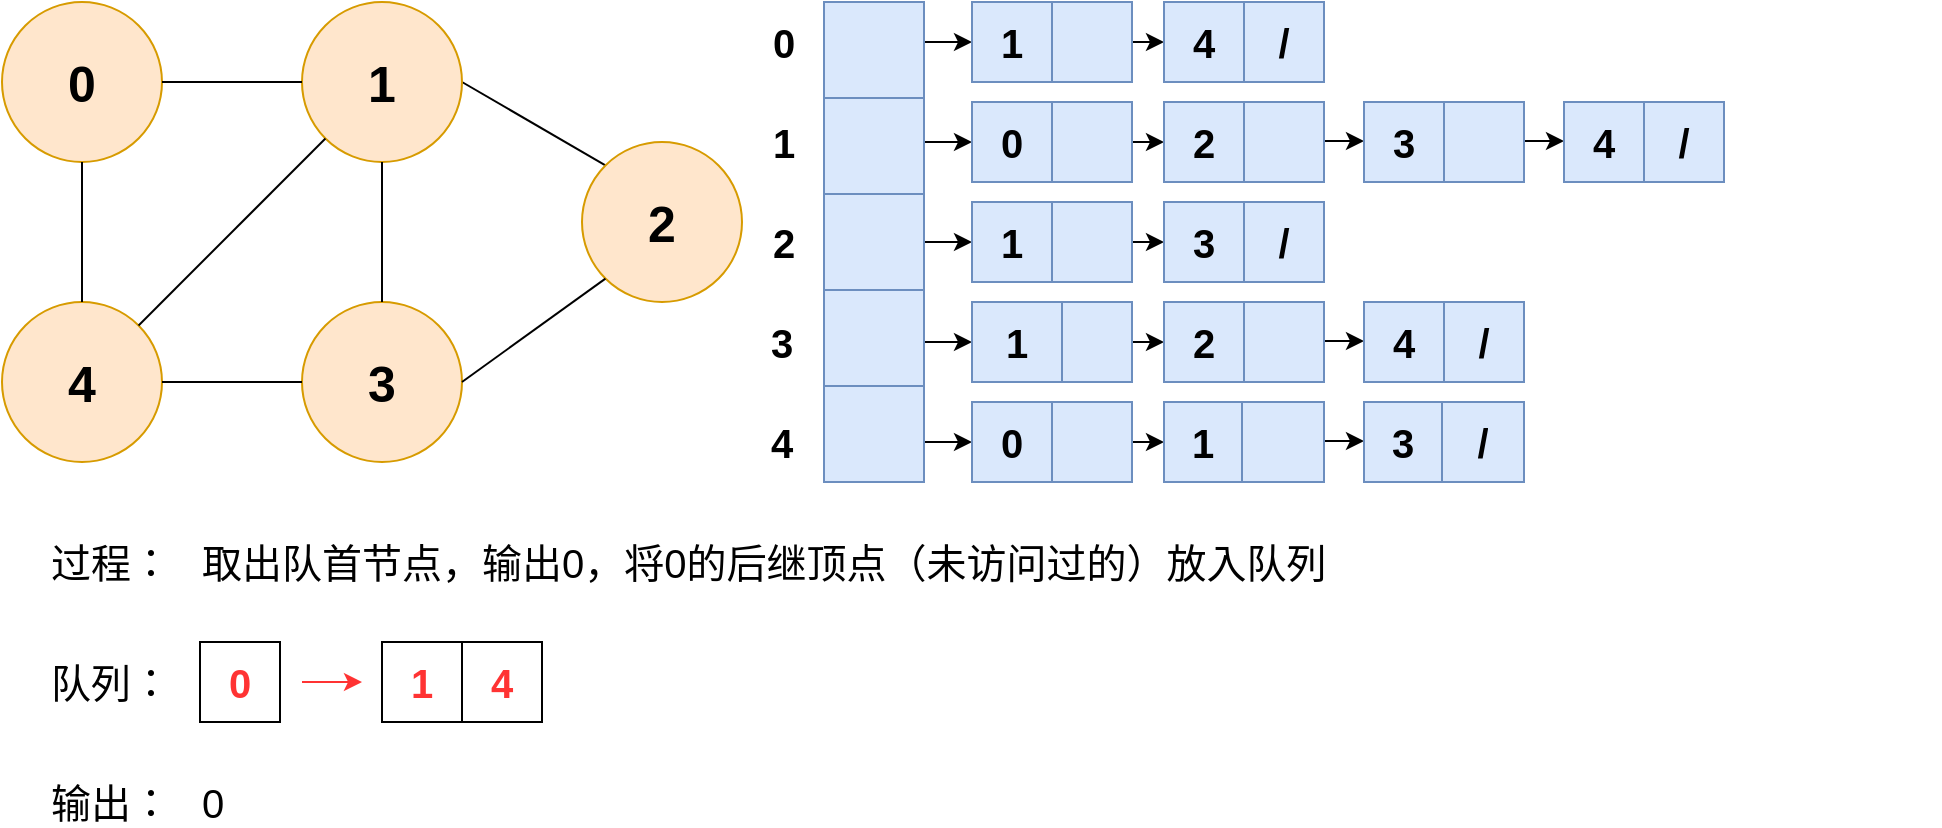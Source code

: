 <mxfile version="13.4.5" type="device"><diagram id="0kJCOVOw4mzpPHpbBMS6" name="Page-1"><mxGraphModel dx="1106" dy="900" grid="1" gridSize="10" guides="1" tooltips="1" connect="1" arrows="1" fold="1" page="1" pageScale="1" pageWidth="827" pageHeight="1169" math="0" shadow="0"><root><mxCell id="0"/><mxCell id="1" parent="0"/><mxCell id="5yJvMw2cuFxw8_A_p19h-1" value="&lt;b style=&quot;font-size: 25px&quot;&gt;0&lt;/b&gt;" style="ellipse;whiteSpace=wrap;html=1;aspect=fixed;fillColor=#ffe6cc;strokeColor=#d79b00;" vertex="1" parent="1"><mxGeometry x="130" y="550" width="80" height="80" as="geometry"/></mxCell><mxCell id="5yJvMw2cuFxw8_A_p19h-2" value="" style="endArrow=none;html=1;entryX=0;entryY=0;entryDx=0;entryDy=0;exitX=1;exitY=0.5;exitDx=0;exitDy=0;" edge="1" parent="1" source="5yJvMw2cuFxw8_A_p19h-6" target="5yJvMw2cuFxw8_A_p19h-3"><mxGeometry width="50" height="50" relative="1" as="geometry"><mxPoint x="409.996" y="530.004" as="sourcePoint"/><mxPoint x="386.564" y="553.436" as="targetPoint"/></mxGeometry></mxCell><mxCell id="5yJvMw2cuFxw8_A_p19h-3" value="&lt;b style=&quot;font-size: 25px&quot;&gt;2&lt;/b&gt;" style="ellipse;whiteSpace=wrap;html=1;aspect=fixed;fillColor=#ffe6cc;strokeColor=#d79b00;" vertex="1" parent="1"><mxGeometry x="420" y="620" width="80" height="80" as="geometry"/></mxCell><mxCell id="5yJvMw2cuFxw8_A_p19h-4" value="&lt;b style=&quot;font-size: 25px&quot;&gt;3&lt;/b&gt;" style="ellipse;whiteSpace=wrap;html=1;aspect=fixed;fillColor=#ffe6cc;strokeColor=#d79b00;" vertex="1" parent="1"><mxGeometry x="280" y="700" width="80" height="80" as="geometry"/></mxCell><mxCell id="5yJvMw2cuFxw8_A_p19h-5" value="&lt;b style=&quot;font-size: 25px&quot;&gt;4&lt;/b&gt;" style="ellipse;whiteSpace=wrap;html=1;aspect=fixed;fillColor=#ffe6cc;strokeColor=#d79b00;" vertex="1" parent="1"><mxGeometry x="130" y="700" width="80" height="80" as="geometry"/></mxCell><mxCell id="5yJvMw2cuFxw8_A_p19h-6" value="&lt;b style=&quot;font-size: 25px&quot;&gt;1&lt;/b&gt;" style="ellipse;whiteSpace=wrap;html=1;aspect=fixed;fillColor=#ffe6cc;strokeColor=#d79b00;" vertex="1" parent="1"><mxGeometry x="280" y="550" width="80" height="80" as="geometry"/></mxCell><mxCell id="5yJvMw2cuFxw8_A_p19h-7" value="" style="endArrow=none;html=1;" edge="1" parent="1" source="5yJvMw2cuFxw8_A_p19h-1" target="5yJvMw2cuFxw8_A_p19h-6"><mxGeometry width="50" height="50" relative="1" as="geometry"><mxPoint x="358.284" y="628.284" as="sourcePoint"/><mxPoint x="451.716" y="651.716" as="targetPoint"/></mxGeometry></mxCell><mxCell id="5yJvMw2cuFxw8_A_p19h-8" value="" style="endArrow=none;html=1;" edge="1" parent="1" source="5yJvMw2cuFxw8_A_p19h-5" target="5yJvMw2cuFxw8_A_p19h-1"><mxGeometry width="50" height="50" relative="1" as="geometry"><mxPoint x="220" y="600" as="sourcePoint"/><mxPoint x="290" y="600" as="targetPoint"/></mxGeometry></mxCell><mxCell id="5yJvMw2cuFxw8_A_p19h-9" value="" style="endArrow=none;html=1;exitX=0;exitY=0.5;exitDx=0;exitDy=0;entryX=1;entryY=0.5;entryDx=0;entryDy=0;" edge="1" parent="1" source="5yJvMw2cuFxw8_A_p19h-4" target="5yJvMw2cuFxw8_A_p19h-5"><mxGeometry width="50" height="50" relative="1" as="geometry"><mxPoint x="180" y="710" as="sourcePoint"/><mxPoint x="180" y="640" as="targetPoint"/></mxGeometry></mxCell><mxCell id="5yJvMw2cuFxw8_A_p19h-10" value="" style="endArrow=none;html=1;exitX=0.5;exitY=1;exitDx=0;exitDy=0;entryX=0.5;entryY=0;entryDx=0;entryDy=0;" edge="1" parent="1" source="5yJvMw2cuFxw8_A_p19h-6" target="5yJvMw2cuFxw8_A_p19h-4"><mxGeometry width="50" height="50" relative="1" as="geometry"><mxPoint x="290" y="750" as="sourcePoint"/><mxPoint x="220" y="750" as="targetPoint"/></mxGeometry></mxCell><mxCell id="5yJvMw2cuFxw8_A_p19h-11" value="" style="endArrow=none;html=1;exitX=0;exitY=1;exitDx=0;exitDy=0;entryX=1;entryY=0.5;entryDx=0;entryDy=0;" edge="1" parent="1" source="5yJvMw2cuFxw8_A_p19h-3" target="5yJvMw2cuFxw8_A_p19h-4"><mxGeometry width="50" height="50" relative="1" as="geometry"><mxPoint x="330" y="640" as="sourcePoint"/><mxPoint x="330" y="710" as="targetPoint"/></mxGeometry></mxCell><mxCell id="5yJvMw2cuFxw8_A_p19h-12" value="" style="endArrow=none;html=1;exitX=0;exitY=1;exitDx=0;exitDy=0;entryX=1;entryY=0;entryDx=0;entryDy=0;" edge="1" parent="1" source="5yJvMw2cuFxw8_A_p19h-6" target="5yJvMw2cuFxw8_A_p19h-5"><mxGeometry width="50" height="50" relative="1" as="geometry"><mxPoint x="330" y="640" as="sourcePoint"/><mxPoint x="330" y="710" as="targetPoint"/></mxGeometry></mxCell><mxCell id="5yJvMw2cuFxw8_A_p19h-13" value="队列：" style="text;html=1;strokeColor=none;fillColor=none;align=center;verticalAlign=middle;whiteSpace=wrap;rounded=0;fontSize=20;" vertex="1" parent="1"><mxGeometry x="150" y="880" width="69" height="20" as="geometry"/></mxCell><mxCell id="5yJvMw2cuFxw8_A_p19h-14" value="&lt;div&gt;&lt;span style=&quot;font-size: 20px&quot;&gt;&lt;b&gt;4&lt;/b&gt;&lt;/span&gt;&lt;/div&gt;" style="text;html=1;strokeColor=none;fillColor=none;align=center;verticalAlign=middle;whiteSpace=wrap;rounded=0;" vertex="1" parent="1"><mxGeometry x="500" y="760" width="40" height="20" as="geometry"/></mxCell><mxCell id="5yJvMw2cuFxw8_A_p19h-15" value="&lt;div&gt;&lt;span style=&quot;font-size: 20px&quot;&gt;&lt;b&gt;3&lt;/b&gt;&lt;/span&gt;&lt;/div&gt;" style="text;html=1;strokeColor=none;fillColor=none;align=center;verticalAlign=middle;whiteSpace=wrap;rounded=0;" vertex="1" parent="1"><mxGeometry x="500" y="710" width="40" height="20" as="geometry"/></mxCell><mxCell id="5yJvMw2cuFxw8_A_p19h-16" value="&lt;div&gt;&lt;span style=&quot;font-size: 20px&quot;&gt;&lt;b&gt;2&lt;/b&gt;&lt;/span&gt;&lt;/div&gt;" style="text;html=1;strokeColor=none;fillColor=none;align=center;verticalAlign=middle;whiteSpace=wrap;rounded=0;" vertex="1" parent="1"><mxGeometry x="501" y="660" width="40" height="20" as="geometry"/></mxCell><mxCell id="5yJvMw2cuFxw8_A_p19h-17" value="&lt;div&gt;&lt;span style=&quot;font-size: 20px&quot;&gt;&lt;b&gt;1&lt;/b&gt;&lt;/span&gt;&lt;/div&gt;" style="text;html=1;strokeColor=none;fillColor=none;align=center;verticalAlign=middle;whiteSpace=wrap;rounded=0;" vertex="1" parent="1"><mxGeometry x="501" y="610" width="40" height="20" as="geometry"/></mxCell><mxCell id="5yJvMw2cuFxw8_A_p19h-18" value="&lt;div&gt;&lt;span style=&quot;font-size: 20px&quot;&gt;&lt;b&gt;0&lt;/b&gt;&lt;/span&gt;&lt;/div&gt;" style="text;html=1;strokeColor=none;fillColor=none;align=center;verticalAlign=middle;whiteSpace=wrap;rounded=0;" vertex="1" parent="1"><mxGeometry x="501" y="560" width="40" height="20" as="geometry"/></mxCell><mxCell id="5yJvMw2cuFxw8_A_p19h-86" style="rounded=0;orthogonalLoop=1;jettySize=auto;html=1;fontSize=20;entryX=0;entryY=0.5;entryDx=0;entryDy=0;" edge="1" parent="1" target="5yJvMw2cuFxw8_A_p19h-40"><mxGeometry relative="1" as="geometry"><mxPoint x="561" y="620" as="sourcePoint"/><mxPoint x="611" y="620" as="targetPoint"/></mxGeometry></mxCell><mxCell id="5yJvMw2cuFxw8_A_p19h-87" style="rounded=0;orthogonalLoop=1;jettySize=auto;html=1;fontSize=20;entryX=0;entryY=0.5;entryDx=0;entryDy=0;fontStyle=1" edge="1" parent="1" target="5yJvMw2cuFxw8_A_p19h-36"><mxGeometry relative="1" as="geometry"><mxPoint x="681" y="620" as="sourcePoint"/><mxPoint x="625" y="630" as="targetPoint"/></mxGeometry></mxCell><mxCell id="5yJvMw2cuFxw8_A_p19h-88" style="rounded=0;orthogonalLoop=1;jettySize=auto;html=1;fontSize=20;entryX=0;entryY=0.5;entryDx=0;entryDy=0;fontStyle=1" edge="1" parent="1"><mxGeometry relative="1" as="geometry"><mxPoint x="781" y="619.5" as="sourcePoint"/><mxPoint x="811" y="619.5" as="targetPoint"/></mxGeometry></mxCell><mxCell id="5yJvMw2cuFxw8_A_p19h-89" style="rounded=0;orthogonalLoop=1;jettySize=auto;html=1;fontSize=20;entryX=0;entryY=0.5;entryDx=0;entryDy=0;fontStyle=1" edge="1" parent="1"><mxGeometry relative="1" as="geometry"><mxPoint x="881" y="619.5" as="sourcePoint"/><mxPoint x="911" y="619.5" as="targetPoint"/></mxGeometry></mxCell><mxCell id="5yJvMw2cuFxw8_A_p19h-90" style="rounded=0;orthogonalLoop=1;jettySize=auto;html=1;fontSize=20;entryX=0;entryY=0.5;entryDx=0;entryDy=0;" edge="1" parent="1" target="5yJvMw2cuFxw8_A_p19h-24"><mxGeometry relative="1" as="geometry"><mxPoint x="561" y="570" as="sourcePoint"/><mxPoint x="611" y="570" as="targetPoint"/></mxGeometry></mxCell><mxCell id="5yJvMw2cuFxw8_A_p19h-91" style="rounded=0;orthogonalLoop=1;jettySize=auto;html=1;fontSize=20;entryX=0;entryY=0.5;entryDx=0;entryDy=0;fontStyle=1" edge="1" parent="1" target="5yJvMw2cuFxw8_A_p19h-20"><mxGeometry relative="1" as="geometry"><mxPoint x="681" y="570" as="sourcePoint"/><mxPoint x="625" y="580" as="targetPoint"/></mxGeometry></mxCell><mxCell id="5yJvMw2cuFxw8_A_p19h-92" style="rounded=0;orthogonalLoop=1;jettySize=auto;html=1;fontSize=20;entryX=0;entryY=0.5;entryDx=0;entryDy=0;" edge="1" parent="1" target="5yJvMw2cuFxw8_A_p19h-48"><mxGeometry relative="1" as="geometry"><mxPoint x="561" y="670" as="sourcePoint"/><mxPoint x="611" y="670" as="targetPoint"/></mxGeometry></mxCell><mxCell id="5yJvMw2cuFxw8_A_p19h-93" style="rounded=0;orthogonalLoop=1;jettySize=auto;html=1;fontSize=20;entryX=0;entryY=0.5;entryDx=0;entryDy=0;fontStyle=1" edge="1" parent="1" target="5yJvMw2cuFxw8_A_p19h-44"><mxGeometry relative="1" as="geometry"><mxPoint x="681" y="670" as="sourcePoint"/><mxPoint x="625" y="680" as="targetPoint"/></mxGeometry></mxCell><mxCell id="5yJvMw2cuFxw8_A_p19h-94" style="rounded=0;orthogonalLoop=1;jettySize=auto;html=1;fontSize=20;entryX=0;entryY=0.5;entryDx=0;entryDy=0;" edge="1" parent="1" target="5yJvMw2cuFxw8_A_p19h-60"><mxGeometry relative="1" as="geometry"><mxPoint x="561" y="720" as="sourcePoint"/><mxPoint x="611" y="720" as="targetPoint"/></mxGeometry></mxCell><mxCell id="5yJvMw2cuFxw8_A_p19h-95" style="rounded=0;orthogonalLoop=1;jettySize=auto;html=1;fontSize=20;entryX=0;entryY=0.5;entryDx=0;entryDy=0;fontStyle=1" edge="1" parent="1" target="5yJvMw2cuFxw8_A_p19h-56"><mxGeometry relative="1" as="geometry"><mxPoint x="681" y="720" as="sourcePoint"/><mxPoint x="625" y="730" as="targetPoint"/></mxGeometry></mxCell><mxCell id="5yJvMw2cuFxw8_A_p19h-96" style="rounded=0;orthogonalLoop=1;jettySize=auto;html=1;fontSize=20;entryX=0;entryY=0.5;entryDx=0;entryDy=0;fontStyle=1" edge="1" parent="1"><mxGeometry relative="1" as="geometry"><mxPoint x="781" y="719.5" as="sourcePoint"/><mxPoint x="811" y="719.5" as="targetPoint"/></mxGeometry></mxCell><mxCell id="5yJvMw2cuFxw8_A_p19h-97" style="rounded=0;orthogonalLoop=1;jettySize=auto;html=1;fontSize=20;entryX=0;entryY=0.5;entryDx=0;entryDy=0;" edge="1" parent="1" target="5yJvMw2cuFxw8_A_p19h-72"><mxGeometry relative="1" as="geometry"><mxPoint x="561" y="770" as="sourcePoint"/><mxPoint x="611" y="770" as="targetPoint"/></mxGeometry></mxCell><mxCell id="5yJvMw2cuFxw8_A_p19h-98" style="rounded=0;orthogonalLoop=1;jettySize=auto;html=1;fontSize=20;entryX=0;entryY=0.5;entryDx=0;entryDy=0;fontStyle=1" edge="1" parent="1" target="5yJvMw2cuFxw8_A_p19h-68"><mxGeometry relative="1" as="geometry"><mxPoint x="681" y="770" as="sourcePoint"/><mxPoint x="625" y="780" as="targetPoint"/></mxGeometry></mxCell><mxCell id="5yJvMw2cuFxw8_A_p19h-99" style="rounded=0;orthogonalLoop=1;jettySize=auto;html=1;fontSize=20;entryX=0;entryY=0.5;entryDx=0;entryDy=0;fontStyle=1" edge="1" parent="1"><mxGeometry relative="1" as="geometry"><mxPoint x="781" y="769.5" as="sourcePoint"/><mxPoint x="811" y="769.5" as="targetPoint"/></mxGeometry></mxCell><mxCell id="5yJvMw2cuFxw8_A_p19h-100" value="输出：" style="text;html=1;strokeColor=none;fillColor=none;align=center;verticalAlign=middle;whiteSpace=wrap;rounded=0;fontSize=20;" vertex="1" parent="1"><mxGeometry x="150" y="940" width="69" height="20" as="geometry"/></mxCell><mxCell id="5yJvMw2cuFxw8_A_p19h-101" value="过程：" style="text;html=1;strokeColor=none;fillColor=none;align=center;verticalAlign=middle;whiteSpace=wrap;rounded=0;fontSize=20;" vertex="1" parent="1"><mxGeometry x="150" y="820" width="69" height="20" as="geometry"/></mxCell><mxCell id="5yJvMw2cuFxw8_A_p19h-102" value="取出队首节点，输出0，将0的后继顶点（未访问过的）放入队列" style="text;html=1;strokeColor=none;fillColor=none;align=left;verticalAlign=middle;whiteSpace=wrap;rounded=0;fontSize=20;" vertex="1" parent="1"><mxGeometry x="228" y="815" width="871" height="30" as="geometry"/></mxCell><mxCell id="5yJvMw2cuFxw8_A_p19h-110" style="edgeStyle=orthogonalEdgeStyle;curved=1;rounded=0;orthogonalLoop=1;jettySize=auto;html=1;strokeColor=#FF3333;" edge="1" parent="1"><mxGeometry relative="1" as="geometry"><mxPoint x="280" y="890" as="sourcePoint"/><mxPoint x="310" y="890" as="targetPoint"/></mxGeometry></mxCell><mxCell id="5yJvMw2cuFxw8_A_p19h-111" value="0" style="text;html=1;strokeColor=none;fillColor=none;align=left;verticalAlign=middle;whiteSpace=wrap;rounded=0;fontSize=20;" vertex="1" parent="1"><mxGeometry x="228" y="940" width="511" height="20" as="geometry"/></mxCell><mxCell id="5yJvMw2cuFxw8_A_p19h-19" value="" style="shape=table;html=1;whiteSpace=wrap;startSize=0;container=1;collapsible=0;childLayout=tableLayout;fontSize=20;fontStyle=1;fillColor=#dae8fc;strokeColor=#6c8ebf;" vertex="1" parent="1"><mxGeometry x="711" y="550" width="80" height="40" as="geometry"/></mxCell><mxCell id="5yJvMw2cuFxw8_A_p19h-20" value="" style="shape=partialRectangle;html=1;whiteSpace=wrap;collapsible=0;dropTarget=0;pointerEvents=0;fillColor=none;top=0;left=0;bottom=0;right=0;points=[[0,0.5],[1,0.5]];portConstraint=eastwest;fontSize=20;fontStyle=1" vertex="1" parent="5yJvMw2cuFxw8_A_p19h-19"><mxGeometry width="80" height="40" as="geometry"/></mxCell><mxCell id="5yJvMw2cuFxw8_A_p19h-21" value="4" style="shape=partialRectangle;html=1;whiteSpace=wrap;connectable=0;overflow=hidden;fillColor=none;top=0;left=0;bottom=0;right=0;fontSize=20;fontStyle=1" vertex="1" parent="5yJvMw2cuFxw8_A_p19h-20"><mxGeometry width="40" height="40" as="geometry"/></mxCell><mxCell id="5yJvMw2cuFxw8_A_p19h-22" value="/" style="shape=partialRectangle;html=1;whiteSpace=wrap;connectable=0;overflow=hidden;fillColor=none;top=0;left=0;bottom=0;right=0;fontSize=20;fontStyle=1" vertex="1" parent="5yJvMw2cuFxw8_A_p19h-20"><mxGeometry x="40" width="40" height="40" as="geometry"/></mxCell><mxCell id="5yJvMw2cuFxw8_A_p19h-23" value="" style="shape=table;html=1;whiteSpace=wrap;startSize=0;container=1;collapsible=0;childLayout=tableLayout;fontSize=20;fontStyle=1;fillColor=#dae8fc;strokeColor=#6c8ebf;" vertex="1" parent="1"><mxGeometry x="615" y="550" width="80" height="40" as="geometry"/></mxCell><mxCell id="5yJvMw2cuFxw8_A_p19h-24" value="" style="shape=partialRectangle;html=1;whiteSpace=wrap;collapsible=0;dropTarget=0;pointerEvents=0;fillColor=none;top=0;left=0;bottom=0;right=0;points=[[0,0.5],[1,0.5]];portConstraint=eastwest;fontSize=20;fontStyle=1" vertex="1" parent="5yJvMw2cuFxw8_A_p19h-23"><mxGeometry width="80" height="40" as="geometry"/></mxCell><mxCell id="5yJvMw2cuFxw8_A_p19h-25" value="1" style="shape=partialRectangle;html=1;whiteSpace=wrap;connectable=0;overflow=hidden;fillColor=none;top=0;left=0;bottom=0;right=0;fontSize=20;fontStyle=1" vertex="1" parent="5yJvMw2cuFxw8_A_p19h-24"><mxGeometry width="40" height="40" as="geometry"/></mxCell><mxCell id="5yJvMw2cuFxw8_A_p19h-26" value="" style="shape=partialRectangle;html=1;whiteSpace=wrap;connectable=0;overflow=hidden;fillColor=none;top=0;left=0;bottom=0;right=0;fontSize=20;fontStyle=1" vertex="1" parent="5yJvMw2cuFxw8_A_p19h-24"><mxGeometry x="40" width="40" height="40" as="geometry"/></mxCell><mxCell id="5yJvMw2cuFxw8_A_p19h-27" value="" style="shape=table;html=1;whiteSpace=wrap;startSize=0;container=1;collapsible=0;childLayout=tableLayout;fontSize=20;fontStyle=1;fillColor=#dae8fc;strokeColor=#6c8ebf;" vertex="1" parent="1"><mxGeometry x="911" y="600" width="80" height="40" as="geometry"/></mxCell><mxCell id="5yJvMw2cuFxw8_A_p19h-28" value="" style="shape=partialRectangle;html=1;whiteSpace=wrap;collapsible=0;dropTarget=0;pointerEvents=0;fillColor=none;top=0;left=0;bottom=0;right=0;points=[[0,0.5],[1,0.5]];portConstraint=eastwest;fontSize=20;fontStyle=1" vertex="1" parent="5yJvMw2cuFxw8_A_p19h-27"><mxGeometry width="80" height="40" as="geometry"/></mxCell><mxCell id="5yJvMw2cuFxw8_A_p19h-29" value="4" style="shape=partialRectangle;html=1;whiteSpace=wrap;connectable=0;overflow=hidden;fillColor=none;top=0;left=0;bottom=0;right=0;fontSize=20;fontStyle=1" vertex="1" parent="5yJvMw2cuFxw8_A_p19h-28"><mxGeometry width="40" height="40" as="geometry"/></mxCell><mxCell id="5yJvMw2cuFxw8_A_p19h-30" value="/" style="shape=partialRectangle;html=1;whiteSpace=wrap;connectable=0;overflow=hidden;fillColor=none;top=0;left=0;bottom=0;right=0;fontSize=20;fontStyle=1" vertex="1" parent="5yJvMw2cuFxw8_A_p19h-28"><mxGeometry x="40" width="40" height="40" as="geometry"/></mxCell><mxCell id="5yJvMw2cuFxw8_A_p19h-31" value="" style="shape=table;html=1;whiteSpace=wrap;startSize=0;container=1;collapsible=0;childLayout=tableLayout;fontSize=20;fontStyle=1;fillColor=#dae8fc;strokeColor=#6c8ebf;" vertex="1" parent="1"><mxGeometry x="811" y="600" width="80" height="40" as="geometry"/></mxCell><mxCell id="5yJvMw2cuFxw8_A_p19h-32" value="" style="shape=partialRectangle;html=1;whiteSpace=wrap;collapsible=0;dropTarget=0;pointerEvents=0;fillColor=none;top=0;left=0;bottom=0;right=0;points=[[0,0.5],[1,0.5]];portConstraint=eastwest;fontSize=20;fontStyle=1" vertex="1" parent="5yJvMw2cuFxw8_A_p19h-31"><mxGeometry width="80" height="40" as="geometry"/></mxCell><mxCell id="5yJvMw2cuFxw8_A_p19h-33" value="3" style="shape=partialRectangle;html=1;whiteSpace=wrap;connectable=0;overflow=hidden;fillColor=none;top=0;left=0;bottom=0;right=0;fontSize=20;fontStyle=1" vertex="1" parent="5yJvMw2cuFxw8_A_p19h-32"><mxGeometry width="40" height="40" as="geometry"/></mxCell><mxCell id="5yJvMw2cuFxw8_A_p19h-34" value="" style="shape=partialRectangle;html=1;whiteSpace=wrap;connectable=0;overflow=hidden;fillColor=none;top=0;left=0;bottom=0;right=0;fontSize=20;fontStyle=1" vertex="1" parent="5yJvMw2cuFxw8_A_p19h-32"><mxGeometry x="40" width="40" height="40" as="geometry"/></mxCell><mxCell id="5yJvMw2cuFxw8_A_p19h-35" value="" style="shape=table;html=1;whiteSpace=wrap;startSize=0;container=1;collapsible=0;childLayout=tableLayout;fontSize=20;fontStyle=1;fillColor=#dae8fc;strokeColor=#6c8ebf;" vertex="1" parent="1"><mxGeometry x="711" y="600" width="80" height="40" as="geometry"/></mxCell><mxCell id="5yJvMw2cuFxw8_A_p19h-36" value="" style="shape=partialRectangle;html=1;whiteSpace=wrap;collapsible=0;dropTarget=0;pointerEvents=0;fillColor=none;top=0;left=0;bottom=0;right=0;points=[[0,0.5],[1,0.5]];portConstraint=eastwest;fontSize=20;fontStyle=1" vertex="1" parent="5yJvMw2cuFxw8_A_p19h-35"><mxGeometry width="80" height="40" as="geometry"/></mxCell><mxCell id="5yJvMw2cuFxw8_A_p19h-37" value="2" style="shape=partialRectangle;html=1;whiteSpace=wrap;connectable=0;overflow=hidden;fillColor=none;top=0;left=0;bottom=0;right=0;fontSize=20;fontStyle=1" vertex="1" parent="5yJvMw2cuFxw8_A_p19h-36"><mxGeometry width="40" height="40" as="geometry"/></mxCell><mxCell id="5yJvMw2cuFxw8_A_p19h-38" value="" style="shape=partialRectangle;html=1;whiteSpace=wrap;connectable=0;overflow=hidden;fillColor=none;top=0;left=0;bottom=0;right=0;fontSize=20;fontStyle=1" vertex="1" parent="5yJvMw2cuFxw8_A_p19h-36"><mxGeometry x="40" width="40" height="40" as="geometry"/></mxCell><mxCell id="5yJvMw2cuFxw8_A_p19h-39" value="" style="shape=table;html=1;whiteSpace=wrap;startSize=0;container=1;collapsible=0;childLayout=tableLayout;fontSize=20;fontStyle=1;fillColor=#dae8fc;strokeColor=#6c8ebf;" vertex="1" parent="1"><mxGeometry x="615" y="600" width="80" height="40" as="geometry"/></mxCell><mxCell id="5yJvMw2cuFxw8_A_p19h-40" value="" style="shape=partialRectangle;html=1;whiteSpace=wrap;collapsible=0;dropTarget=0;pointerEvents=0;fillColor=none;top=0;left=0;bottom=0;right=0;points=[[0,0.5],[1,0.5]];portConstraint=eastwest;fontSize=20;fontStyle=1" vertex="1" parent="5yJvMw2cuFxw8_A_p19h-39"><mxGeometry width="80" height="40" as="geometry"/></mxCell><mxCell id="5yJvMw2cuFxw8_A_p19h-41" value="0" style="shape=partialRectangle;html=1;whiteSpace=wrap;connectable=0;overflow=hidden;fillColor=none;top=0;left=0;bottom=0;right=0;fontSize=20;fontStyle=1" vertex="1" parent="5yJvMw2cuFxw8_A_p19h-40"><mxGeometry width="40" height="40" as="geometry"/></mxCell><mxCell id="5yJvMw2cuFxw8_A_p19h-42" value="" style="shape=partialRectangle;html=1;whiteSpace=wrap;connectable=0;overflow=hidden;fillColor=none;top=0;left=0;bottom=0;right=0;fontSize=20;fontStyle=1" vertex="1" parent="5yJvMw2cuFxw8_A_p19h-40"><mxGeometry x="40" width="40" height="40" as="geometry"/></mxCell><mxCell id="5yJvMw2cuFxw8_A_p19h-43" value="" style="shape=table;html=1;whiteSpace=wrap;startSize=0;container=1;collapsible=0;childLayout=tableLayout;fontSize=20;fontStyle=1;fillColor=#dae8fc;strokeColor=#6c8ebf;" vertex="1" parent="1"><mxGeometry x="711" y="650" width="80" height="40" as="geometry"/></mxCell><mxCell id="5yJvMw2cuFxw8_A_p19h-44" value="" style="shape=partialRectangle;html=1;whiteSpace=wrap;collapsible=0;dropTarget=0;pointerEvents=0;fillColor=none;top=0;left=0;bottom=0;right=0;points=[[0,0.5],[1,0.5]];portConstraint=eastwest;fontSize=20;fontStyle=1" vertex="1" parent="5yJvMw2cuFxw8_A_p19h-43"><mxGeometry width="80" height="40" as="geometry"/></mxCell><mxCell id="5yJvMw2cuFxw8_A_p19h-45" value="3" style="shape=partialRectangle;html=1;whiteSpace=wrap;connectable=0;overflow=hidden;fillColor=none;top=0;left=0;bottom=0;right=0;fontSize=20;fontStyle=1" vertex="1" parent="5yJvMw2cuFxw8_A_p19h-44"><mxGeometry width="40" height="40" as="geometry"/></mxCell><mxCell id="5yJvMw2cuFxw8_A_p19h-46" value="/" style="shape=partialRectangle;html=1;whiteSpace=wrap;connectable=0;overflow=hidden;fillColor=none;top=0;left=0;bottom=0;right=0;fontSize=20;fontStyle=1" vertex="1" parent="5yJvMw2cuFxw8_A_p19h-44"><mxGeometry x="40" width="40" height="40" as="geometry"/></mxCell><mxCell id="5yJvMw2cuFxw8_A_p19h-47" value="" style="shape=table;html=1;whiteSpace=wrap;startSize=0;container=1;collapsible=0;childLayout=tableLayout;fontSize=20;fontStyle=1;fillColor=#dae8fc;strokeColor=#6c8ebf;" vertex="1" parent="1"><mxGeometry x="615" y="650" width="80" height="40" as="geometry"/></mxCell><mxCell id="5yJvMw2cuFxw8_A_p19h-48" value="" style="shape=partialRectangle;html=1;whiteSpace=wrap;collapsible=0;dropTarget=0;pointerEvents=0;fillColor=none;top=0;left=0;bottom=0;right=0;points=[[0,0.5],[1,0.5]];portConstraint=eastwest;fontSize=20;fontStyle=1" vertex="1" parent="5yJvMw2cuFxw8_A_p19h-47"><mxGeometry width="80" height="40" as="geometry"/></mxCell><mxCell id="5yJvMw2cuFxw8_A_p19h-49" value="1" style="shape=partialRectangle;html=1;whiteSpace=wrap;connectable=0;overflow=hidden;fillColor=none;top=0;left=0;bottom=0;right=0;fontSize=20;fontStyle=1" vertex="1" parent="5yJvMw2cuFxw8_A_p19h-48"><mxGeometry width="40" height="40" as="geometry"/></mxCell><mxCell id="5yJvMw2cuFxw8_A_p19h-50" value="" style="shape=partialRectangle;html=1;whiteSpace=wrap;connectable=0;overflow=hidden;fillColor=none;top=0;left=0;bottom=0;right=0;fontSize=20;fontStyle=1" vertex="1" parent="5yJvMw2cuFxw8_A_p19h-48"><mxGeometry x="40" width="40" height="40" as="geometry"/></mxCell><mxCell id="5yJvMw2cuFxw8_A_p19h-51" value="" style="shape=table;html=1;whiteSpace=wrap;startSize=0;container=1;collapsible=0;childLayout=tableLayout;fontSize=20;fontStyle=1;fillColor=#dae8fc;strokeColor=#6c8ebf;" vertex="1" parent="1"><mxGeometry x="811" y="700" width="80" height="40" as="geometry"/></mxCell><mxCell id="5yJvMw2cuFxw8_A_p19h-52" value="" style="shape=partialRectangle;html=1;whiteSpace=wrap;collapsible=0;dropTarget=0;pointerEvents=0;fillColor=none;top=0;left=0;bottom=0;right=0;points=[[0,0.5],[1,0.5]];portConstraint=eastwest;fontSize=20;fontStyle=1" vertex="1" parent="5yJvMw2cuFxw8_A_p19h-51"><mxGeometry width="80" height="40" as="geometry"/></mxCell><mxCell id="5yJvMw2cuFxw8_A_p19h-53" value="4" style="shape=partialRectangle;html=1;whiteSpace=wrap;connectable=0;overflow=hidden;fillColor=none;top=0;left=0;bottom=0;right=0;fontSize=20;fontStyle=1" vertex="1" parent="5yJvMw2cuFxw8_A_p19h-52"><mxGeometry width="40" height="40" as="geometry"/></mxCell><mxCell id="5yJvMw2cuFxw8_A_p19h-54" value="/" style="shape=partialRectangle;html=1;whiteSpace=wrap;connectable=0;overflow=hidden;fillColor=none;top=0;left=0;bottom=0;right=0;fontSize=20;fontStyle=1" vertex="1" parent="5yJvMw2cuFxw8_A_p19h-52"><mxGeometry x="40" width="40" height="40" as="geometry"/></mxCell><mxCell id="5yJvMw2cuFxw8_A_p19h-55" value="" style="shape=table;html=1;whiteSpace=wrap;startSize=0;container=1;collapsible=0;childLayout=tableLayout;fontSize=20;fontStyle=1;fillColor=#dae8fc;strokeColor=#6c8ebf;" vertex="1" parent="1"><mxGeometry x="711" y="700" width="80" height="40" as="geometry"/></mxCell><mxCell id="5yJvMw2cuFxw8_A_p19h-56" value="" style="shape=partialRectangle;html=1;whiteSpace=wrap;collapsible=0;dropTarget=0;pointerEvents=0;fillColor=none;top=0;left=0;bottom=0;right=0;points=[[0,0.5],[1,0.5]];portConstraint=eastwest;fontSize=20;fontStyle=1" vertex="1" parent="5yJvMw2cuFxw8_A_p19h-55"><mxGeometry width="80" height="40" as="geometry"/></mxCell><mxCell id="5yJvMw2cuFxw8_A_p19h-57" value="2" style="shape=partialRectangle;html=1;whiteSpace=wrap;connectable=0;overflow=hidden;fillColor=none;top=0;left=0;bottom=0;right=0;fontSize=20;fontStyle=1" vertex="1" parent="5yJvMw2cuFxw8_A_p19h-56"><mxGeometry width="40" height="40" as="geometry"/></mxCell><mxCell id="5yJvMw2cuFxw8_A_p19h-58" value="" style="shape=partialRectangle;html=1;whiteSpace=wrap;connectable=0;overflow=hidden;fillColor=none;top=0;left=0;bottom=0;right=0;fontSize=20;fontStyle=1" vertex="1" parent="5yJvMw2cuFxw8_A_p19h-56"><mxGeometry x="40" width="40" height="40" as="geometry"/></mxCell><mxCell id="5yJvMw2cuFxw8_A_p19h-59" value="" style="shape=table;html=1;whiteSpace=wrap;startSize=0;container=1;collapsible=0;childLayout=tableLayout;fontSize=20;fontStyle=1;fillColor=#dae8fc;strokeColor=#6c8ebf;" vertex="1" parent="1"><mxGeometry x="615" y="700" width="80" height="40" as="geometry"/></mxCell><mxCell id="5yJvMw2cuFxw8_A_p19h-60" value="" style="shape=partialRectangle;html=1;whiteSpace=wrap;collapsible=0;dropTarget=0;pointerEvents=0;fillColor=none;top=0;left=0;bottom=0;right=0;points=[[0,0.5],[1,0.5]];portConstraint=eastwest;fontSize=20;fontStyle=1" vertex="1" parent="5yJvMw2cuFxw8_A_p19h-59"><mxGeometry width="80" height="40" as="geometry"/></mxCell><mxCell id="5yJvMw2cuFxw8_A_p19h-61" value="1" style="shape=partialRectangle;html=1;whiteSpace=wrap;connectable=0;overflow=hidden;fillColor=none;top=0;left=0;bottom=0;right=0;fontSize=20;fontStyle=1" vertex="1" parent="5yJvMw2cuFxw8_A_p19h-60"><mxGeometry width="45" height="40" as="geometry"/></mxCell><mxCell id="5yJvMw2cuFxw8_A_p19h-62" value="" style="shape=partialRectangle;html=1;whiteSpace=wrap;connectable=0;overflow=hidden;fillColor=none;top=0;left=0;bottom=0;right=0;fontSize=20;fontStyle=1" vertex="1" parent="5yJvMw2cuFxw8_A_p19h-60"><mxGeometry x="45" width="35" height="40" as="geometry"/></mxCell><mxCell id="5yJvMw2cuFxw8_A_p19h-63" value="" style="shape=table;html=1;whiteSpace=wrap;startSize=0;container=1;collapsible=0;childLayout=tableLayout;fontSize=20;fontStyle=1;fillColor=#dae8fc;strokeColor=#6c8ebf;" vertex="1" parent="1"><mxGeometry x="811" y="750" width="80" height="40" as="geometry"/></mxCell><mxCell id="5yJvMw2cuFxw8_A_p19h-64" value="" style="shape=partialRectangle;html=1;whiteSpace=wrap;collapsible=0;dropTarget=0;pointerEvents=0;fillColor=none;top=0;left=0;bottom=0;right=0;points=[[0,0.5],[1,0.5]];portConstraint=eastwest;fontSize=20;fontStyle=1" vertex="1" parent="5yJvMw2cuFxw8_A_p19h-63"><mxGeometry width="80" height="40" as="geometry"/></mxCell><mxCell id="5yJvMw2cuFxw8_A_p19h-65" value="3" style="shape=partialRectangle;html=1;whiteSpace=wrap;connectable=0;overflow=hidden;fillColor=none;top=0;left=0;bottom=0;right=0;fontSize=20;fontStyle=1" vertex="1" parent="5yJvMw2cuFxw8_A_p19h-64"><mxGeometry width="39" height="40" as="geometry"/></mxCell><mxCell id="5yJvMw2cuFxw8_A_p19h-66" value="/" style="shape=partialRectangle;html=1;whiteSpace=wrap;connectable=0;overflow=hidden;fillColor=none;top=0;left=0;bottom=0;right=0;fontSize=20;fontStyle=1" vertex="1" parent="5yJvMw2cuFxw8_A_p19h-64"><mxGeometry x="39" width="41" height="40" as="geometry"/></mxCell><mxCell id="5yJvMw2cuFxw8_A_p19h-67" value="" style="shape=table;html=1;whiteSpace=wrap;startSize=0;container=1;collapsible=0;childLayout=tableLayout;fontSize=20;fontStyle=1;fillColor=#dae8fc;strokeColor=#6c8ebf;" vertex="1" parent="1"><mxGeometry x="711" y="750" width="80" height="40" as="geometry"/></mxCell><mxCell id="5yJvMw2cuFxw8_A_p19h-68" value="" style="shape=partialRectangle;html=1;whiteSpace=wrap;collapsible=0;dropTarget=0;pointerEvents=0;fillColor=none;top=0;left=0;bottom=0;right=0;points=[[0,0.5],[1,0.5]];portConstraint=eastwest;fontSize=20;fontStyle=1" vertex="1" parent="5yJvMw2cuFxw8_A_p19h-67"><mxGeometry width="80" height="40" as="geometry"/></mxCell><mxCell id="5yJvMw2cuFxw8_A_p19h-69" value="1" style="shape=partialRectangle;html=1;whiteSpace=wrap;connectable=0;overflow=hidden;fillColor=none;top=0;left=0;bottom=0;right=0;fontSize=20;fontStyle=1" vertex="1" parent="5yJvMw2cuFxw8_A_p19h-68"><mxGeometry width="39" height="40" as="geometry"/></mxCell><mxCell id="5yJvMw2cuFxw8_A_p19h-70" value="" style="shape=partialRectangle;html=1;whiteSpace=wrap;connectable=0;overflow=hidden;fillColor=none;top=0;left=0;bottom=0;right=0;fontSize=20;fontStyle=1" vertex="1" parent="5yJvMw2cuFxw8_A_p19h-68"><mxGeometry x="39" width="41" height="40" as="geometry"/></mxCell><mxCell id="5yJvMw2cuFxw8_A_p19h-71" value="" style="shape=table;html=1;whiteSpace=wrap;startSize=0;container=1;collapsible=0;childLayout=tableLayout;fontSize=20;fontStyle=1;fillColor=#dae8fc;strokeColor=#6c8ebf;" vertex="1" parent="1"><mxGeometry x="615" y="750" width="80" height="40" as="geometry"/></mxCell><mxCell id="5yJvMw2cuFxw8_A_p19h-72" value="" style="shape=partialRectangle;html=1;whiteSpace=wrap;collapsible=0;dropTarget=0;pointerEvents=0;fillColor=none;top=0;left=0;bottom=0;right=0;points=[[0,0.5],[1,0.5]];portConstraint=eastwest;fontSize=20;fontStyle=1" vertex="1" parent="5yJvMw2cuFxw8_A_p19h-71"><mxGeometry width="80" height="40" as="geometry"/></mxCell><mxCell id="5yJvMw2cuFxw8_A_p19h-73" value="0" style="shape=partialRectangle;html=1;whiteSpace=wrap;connectable=0;overflow=hidden;fillColor=none;top=0;left=0;bottom=0;right=0;fontSize=20;fontStyle=1" vertex="1" parent="5yJvMw2cuFxw8_A_p19h-72"><mxGeometry width="40" height="40" as="geometry"/></mxCell><mxCell id="5yJvMw2cuFxw8_A_p19h-74" value="" style="shape=partialRectangle;html=1;whiteSpace=wrap;connectable=0;overflow=hidden;fillColor=none;top=0;left=0;bottom=0;right=0;fontSize=20;fontStyle=1" vertex="1" parent="5yJvMw2cuFxw8_A_p19h-72"><mxGeometry x="40" width="40" height="40" as="geometry"/></mxCell><mxCell id="5yJvMw2cuFxw8_A_p19h-75" value="" style="shape=table;html=1;whiteSpace=wrap;startSize=0;container=1;collapsible=0;childLayout=tableLayout;fillColor=#dae8fc;strokeColor=#6c8ebf;" vertex="1" parent="1"><mxGeometry x="541" y="550" width="50" height="240" as="geometry"/></mxCell><mxCell id="5yJvMw2cuFxw8_A_p19h-76" value="" style="shape=partialRectangle;html=1;whiteSpace=wrap;collapsible=0;dropTarget=0;pointerEvents=0;fillColor=none;top=0;left=0;bottom=0;right=0;points=[[0,0.5],[1,0.5]];portConstraint=eastwest;" vertex="1" parent="5yJvMw2cuFxw8_A_p19h-75"><mxGeometry width="50" height="48" as="geometry"/></mxCell><mxCell id="5yJvMw2cuFxw8_A_p19h-77" value="" style="shape=partialRectangle;html=1;whiteSpace=wrap;connectable=0;overflow=hidden;fillColor=none;top=0;left=0;bottom=0;right=0;" vertex="1" parent="5yJvMw2cuFxw8_A_p19h-76"><mxGeometry width="50" height="48" as="geometry"/></mxCell><mxCell id="5yJvMw2cuFxw8_A_p19h-78" value="" style="shape=partialRectangle;html=1;whiteSpace=wrap;collapsible=0;dropTarget=0;pointerEvents=0;fillColor=none;top=0;left=0;bottom=0;right=0;points=[[0,0.5],[1,0.5]];portConstraint=eastwest;" vertex="1" parent="5yJvMw2cuFxw8_A_p19h-75"><mxGeometry y="48" width="50" height="48" as="geometry"/></mxCell><mxCell id="5yJvMw2cuFxw8_A_p19h-79" value="" style="shape=partialRectangle;html=1;whiteSpace=wrap;connectable=0;overflow=hidden;fillColor=none;top=0;left=0;bottom=0;right=0;" vertex="1" parent="5yJvMw2cuFxw8_A_p19h-78"><mxGeometry width="50" height="48" as="geometry"/></mxCell><mxCell id="5yJvMw2cuFxw8_A_p19h-80" value="" style="shape=partialRectangle;html=1;whiteSpace=wrap;collapsible=0;dropTarget=0;pointerEvents=0;fillColor=none;top=0;left=0;bottom=0;right=0;points=[[0,0.5],[1,0.5]];portConstraint=eastwest;" vertex="1" parent="5yJvMw2cuFxw8_A_p19h-75"><mxGeometry y="96" width="50" height="48" as="geometry"/></mxCell><mxCell id="5yJvMw2cuFxw8_A_p19h-81" value="" style="shape=partialRectangle;html=1;whiteSpace=wrap;connectable=0;overflow=hidden;fillColor=none;top=0;left=0;bottom=0;right=0;" vertex="1" parent="5yJvMw2cuFxw8_A_p19h-80"><mxGeometry width="50" height="48" as="geometry"/></mxCell><mxCell id="5yJvMw2cuFxw8_A_p19h-82" value="" style="shape=partialRectangle;html=1;whiteSpace=wrap;collapsible=0;dropTarget=0;pointerEvents=0;fillColor=none;top=0;left=0;bottom=0;right=0;points=[[0,0.5],[1,0.5]];portConstraint=eastwest;" vertex="1" parent="5yJvMw2cuFxw8_A_p19h-75"><mxGeometry y="144" width="50" height="48" as="geometry"/></mxCell><mxCell id="5yJvMw2cuFxw8_A_p19h-83" value="" style="shape=partialRectangle;html=1;whiteSpace=wrap;connectable=0;overflow=hidden;fillColor=none;top=0;left=0;bottom=0;right=0;" vertex="1" parent="5yJvMw2cuFxw8_A_p19h-82"><mxGeometry width="50" height="48" as="geometry"/></mxCell><mxCell id="5yJvMw2cuFxw8_A_p19h-84" value="" style="shape=partialRectangle;html=1;whiteSpace=wrap;collapsible=0;dropTarget=0;pointerEvents=0;fillColor=none;top=0;left=0;bottom=0;right=0;points=[[0,0.5],[1,0.5]];portConstraint=eastwest;" vertex="1" parent="5yJvMw2cuFxw8_A_p19h-75"><mxGeometry y="192" width="50" height="48" as="geometry"/></mxCell><mxCell id="5yJvMw2cuFxw8_A_p19h-85" value="" style="shape=partialRectangle;html=1;whiteSpace=wrap;connectable=0;overflow=hidden;fillColor=none;top=0;left=0;bottom=0;right=0;" vertex="1" parent="5yJvMw2cuFxw8_A_p19h-84"><mxGeometry width="50" height="48" as="geometry"/></mxCell><mxCell id="5yJvMw2cuFxw8_A_p19h-103" value="" style="shape=table;html=1;whiteSpace=wrap;startSize=0;container=1;collapsible=0;childLayout=tableLayout;fontSize=20;fontStyle=1" vertex="1" parent="1"><mxGeometry x="229" y="870" width="40" height="40" as="geometry"/></mxCell><mxCell id="5yJvMw2cuFxw8_A_p19h-104" style="shape=partialRectangle;html=1;whiteSpace=wrap;collapsible=0;dropTarget=0;pointerEvents=0;fillColor=none;top=0;left=0;bottom=0;right=0;points=[[0,0.5],[1,0.5]];portConstraint=eastwest;fontSize=20;fontStyle=1" vertex="1" parent="5yJvMw2cuFxw8_A_p19h-103"><mxGeometry width="40" height="40" as="geometry"/></mxCell><mxCell id="5yJvMw2cuFxw8_A_p19h-105" value="&lt;font color=&quot;#ff3333&quot;&gt;0&lt;/font&gt;" style="shape=partialRectangle;html=1;whiteSpace=wrap;connectable=0;overflow=hidden;fillColor=none;top=0;left=0;bottom=0;right=0;fontSize=20;fontStyle=1" vertex="1" parent="5yJvMw2cuFxw8_A_p19h-104"><mxGeometry width="40" height="40" as="geometry"/></mxCell><mxCell id="5yJvMw2cuFxw8_A_p19h-106" value="" style="shape=table;html=1;whiteSpace=wrap;startSize=0;container=1;collapsible=0;childLayout=tableLayout;fontSize=20;fontStyle=1" vertex="1" parent="1"><mxGeometry x="320" y="870" width="80" height="40" as="geometry"/></mxCell><mxCell id="5yJvMw2cuFxw8_A_p19h-107" value="" style="shape=partialRectangle;html=1;whiteSpace=wrap;collapsible=0;dropTarget=0;pointerEvents=0;fillColor=none;top=0;left=0;bottom=0;right=0;points=[[0,0.5],[1,0.5]];portConstraint=eastwest;fontSize=20;fontStyle=1" vertex="1" parent="5yJvMw2cuFxw8_A_p19h-106"><mxGeometry width="80" height="40" as="geometry"/></mxCell><mxCell id="5yJvMw2cuFxw8_A_p19h-108" value="&lt;font color=&quot;#ff3333&quot;&gt;1&lt;/font&gt;" style="shape=partialRectangle;html=1;whiteSpace=wrap;connectable=0;overflow=hidden;fillColor=none;top=0;left=0;bottom=0;right=0;fontSize=20;fontStyle=1" vertex="1" parent="5yJvMw2cuFxw8_A_p19h-107"><mxGeometry width="40" height="40" as="geometry"/></mxCell><mxCell id="5yJvMw2cuFxw8_A_p19h-109" value="&lt;font color=&quot;#ff3333&quot;&gt;4&lt;/font&gt;" style="shape=partialRectangle;html=1;whiteSpace=wrap;connectable=0;overflow=hidden;fillColor=none;top=0;left=0;bottom=0;right=0;fontSize=20;fontStyle=1" vertex="1" parent="5yJvMw2cuFxw8_A_p19h-107"><mxGeometry x="40" width="40" height="40" as="geometry"/></mxCell></root></mxGraphModel></diagram></mxfile>